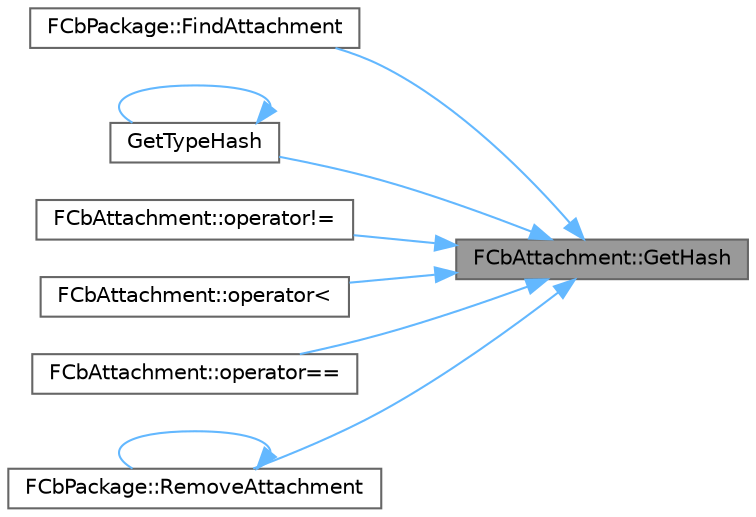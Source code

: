 digraph "FCbAttachment::GetHash"
{
 // INTERACTIVE_SVG=YES
 // LATEX_PDF_SIZE
  bgcolor="transparent";
  edge [fontname=Helvetica,fontsize=10,labelfontname=Helvetica,labelfontsize=10];
  node [fontname=Helvetica,fontsize=10,shape=box,height=0.2,width=0.4];
  rankdir="RL";
  Node1 [id="Node000001",label="FCbAttachment::GetHash",height=0.2,width=0.4,color="gray40", fillcolor="grey60", style="filled", fontcolor="black",tooltip="Returns the hash of the attachment value."];
  Node1 -> Node2 [id="edge1_Node000001_Node000002",dir="back",color="steelblue1",style="solid",tooltip=" "];
  Node2 [id="Node000002",label="FCbPackage::FindAttachment",height=0.2,width=0.4,color="grey40", fillcolor="white", style="filled",URL="$d4/da9/classFCbPackage.html#a39557c71fbb121bacfa3a062238162a0",tooltip="Find an attachment if it exists in the package."];
  Node1 -> Node3 [id="edge2_Node000001_Node000003",dir="back",color="steelblue1",style="solid",tooltip=" "];
  Node3 [id="Node000003",label="GetTypeHash",height=0.2,width=0.4,color="grey40", fillcolor="white", style="filled",URL="$de/d7e/CompactBinaryPackage_8h.html#aa0c7c325e74cfd3fde13b0d6d7a112d1",tooltip="Hashes attachments by their hash."];
  Node3 -> Node3 [id="edge3_Node000003_Node000003",dir="back",color="steelblue1",style="solid",tooltip=" "];
  Node1 -> Node4 [id="edge4_Node000001_Node000004",dir="back",color="steelblue1",style="solid",tooltip=" "];
  Node4 [id="Node000004",label="FCbAttachment::operator!=",height=0.2,width=0.4,color="grey40", fillcolor="white", style="filled",URL="$dd/d6d/classFCbAttachment.html#ac88136f68fb7a74eec2acba8ca7a8d98",tooltip=" "];
  Node1 -> Node5 [id="edge5_Node000001_Node000005",dir="back",color="steelblue1",style="solid",tooltip=" "];
  Node5 [id="Node000005",label="FCbAttachment::operator\<",height=0.2,width=0.4,color="grey40", fillcolor="white", style="filled",URL="$dd/d6d/classFCbAttachment.html#a7e10d3385df21dfcd0e95ced67fae5f9",tooltip=" "];
  Node1 -> Node6 [id="edge6_Node000001_Node000006",dir="back",color="steelblue1",style="solid",tooltip=" "];
  Node6 [id="Node000006",label="FCbAttachment::operator==",height=0.2,width=0.4,color="grey40", fillcolor="white", style="filled",URL="$dd/d6d/classFCbAttachment.html#a459453f51a7a3ae14955caaf2d8c3d7c",tooltip="Compares attachments by their hash."];
  Node1 -> Node7 [id="edge7_Node000001_Node000007",dir="back",color="steelblue1",style="solid",tooltip=" "];
  Node7 [id="Node000007",label="FCbPackage::RemoveAttachment",height=0.2,width=0.4,color="grey40", fillcolor="white", style="filled",URL="$d4/da9/classFCbPackage.html#a284cc4ce8bf17202e63b59117720e69c",tooltip=" "];
  Node7 -> Node7 [id="edge8_Node000007_Node000007",dir="back",color="steelblue1",style="solid",tooltip=" "];
}
